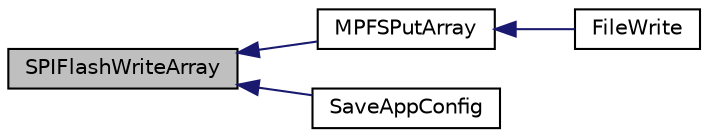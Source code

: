 digraph "SPIFlashWriteArray"
{
  edge [fontname="Helvetica",fontsize="10",labelfontname="Helvetica",labelfontsize="10"];
  node [fontname="Helvetica",fontsize="10",shape=record];
  rankdir="LR";
  Node1 [label="SPIFlashWriteArray",height=0.2,width=0.4,color="black", fillcolor="grey75", style="filled", fontcolor="black"];
  Node1 -> Node2 [dir="back",color="midnightblue",fontsize="10",style="solid",fontname="Helvetica"];
  Node2 [label="MPFSPutArray",height=0.2,width=0.4,color="black", fillcolor="white", style="filled",URL="$_m_p_f_s2_8c.html#afa47da09a3cdc268e36c7b5d1b519cf2"];
  Node2 -> Node3 [dir="back",color="midnightblue",fontsize="10",style="solid",fontname="Helvetica"];
  Node3 [label="FileWrite",height=0.2,width=0.4,color="black", fillcolor="white", style="filled",URL="$_file_system_8c.html#a5a51d1c63c78a5ff6e60d54e17799739"];
  Node1 -> Node4 [dir="back",color="midnightblue",fontsize="10",style="solid",fontname="Helvetica"];
  Node4 [label="SaveAppConfig",height=0.2,width=0.4,color="black", fillcolor="white", style="filled",URL="$_main_demo_8h.html#a80191ae89d61145b47405d9bdda338f1"];
}

